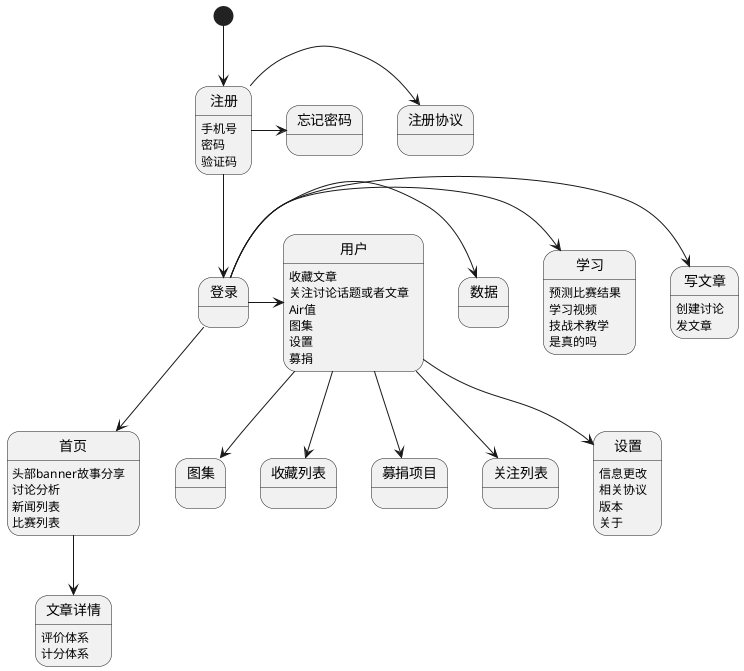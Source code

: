 @startuml

[*] --> 注册 
注册: 手机号
注册: 密码
注册: 验证码
注册 -> 忘记密码
注册 -> 注册协议
注册 --> 登录

登录 --> 首页
登录 -> 数据
登录 -> 写文章
登录 -> 学习
登录 -> 用户

首页: 头部banner故事分享
首页: 讨论分析
首页: 新闻列表
首页: 比赛列表

首页 --> 文章详情

文章详情: 评价体系
文章详情: 计分体系

写文章: 创建讨论
写文章: 发文章

学习: 预测比赛结果
学习: 学习视频
学习: 技战术教学
学习: 是真的吗

用户: 收藏文章
用户: 关注讨论话题或者文章
用户: Air值
用户: 图集
用户: 设置
用户: 募捐

用户 --> 设置
用户 --> 图集
用户 --> 收藏列表
用户 --> 募捐项目
用户 --> 关注列表

设置: 信息更改
设置: 相关协议
设置: 版本
设置: 关于
@enduml